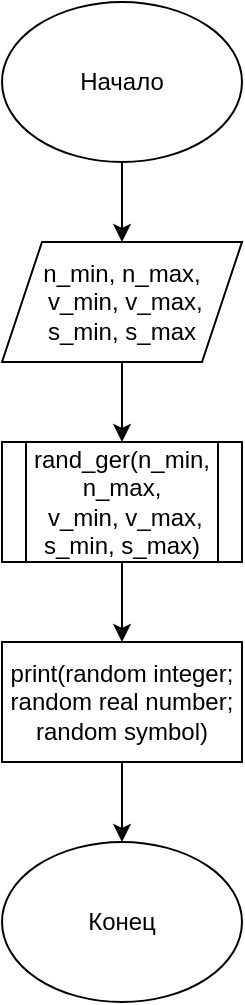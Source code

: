 <mxfile version="17.4.6" type="device"><diagram id="i1ZCI4qcHGublga_a2uk" name="Page-1"><mxGraphModel dx="1422" dy="762" grid="1" gridSize="10" guides="1" tooltips="1" connect="1" arrows="1" fold="1" page="1" pageScale="1" pageWidth="827" pageHeight="1169" math="0" shadow="0"><root><mxCell id="0"/><mxCell id="1" parent="0"/><mxCell id="CnjER9jLlMwCyxpRVH8N-3" value="" style="edgeStyle=orthogonalEdgeStyle;rounded=0;orthogonalLoop=1;jettySize=auto;html=1;" edge="1" parent="1" source="CnjER9jLlMwCyxpRVH8N-1" target="CnjER9jLlMwCyxpRVH8N-2"><mxGeometry relative="1" as="geometry"/></mxCell><mxCell id="CnjER9jLlMwCyxpRVH8N-1" value="Начало" style="ellipse;whiteSpace=wrap;html=1;" vertex="1" parent="1"><mxGeometry x="354" width="120" height="80" as="geometry"/></mxCell><mxCell id="CnjER9jLlMwCyxpRVH8N-5" value="" style="edgeStyle=orthogonalEdgeStyle;rounded=0;orthogonalLoop=1;jettySize=auto;html=1;" edge="1" parent="1" source="CnjER9jLlMwCyxpRVH8N-2" target="CnjER9jLlMwCyxpRVH8N-4"><mxGeometry relative="1" as="geometry"/></mxCell><mxCell id="CnjER9jLlMwCyxpRVH8N-2" value="n_min, n_max,&lt;br&gt;&amp;nbsp;v_min, v_max, &lt;br&gt;s_min, s_max" style="shape=parallelogram;perimeter=parallelogramPerimeter;whiteSpace=wrap;html=1;fixedSize=1;" vertex="1" parent="1"><mxGeometry x="354" y="120" width="120" height="60" as="geometry"/></mxCell><mxCell id="CnjER9jLlMwCyxpRVH8N-7" value="" style="edgeStyle=orthogonalEdgeStyle;rounded=0;orthogonalLoop=1;jettySize=auto;html=1;" edge="1" parent="1" source="CnjER9jLlMwCyxpRVH8N-4" target="CnjER9jLlMwCyxpRVH8N-6"><mxGeometry relative="1" as="geometry"/></mxCell><mxCell id="CnjER9jLlMwCyxpRVH8N-4" value="rand_ger(n_min, n_max,&lt;br&gt;&amp;nbsp;v_min, v_max,&lt;br&gt;s_min, s_max)" style="shape=process;whiteSpace=wrap;html=1;backgroundOutline=1;" vertex="1" parent="1"><mxGeometry x="354" y="220" width="120" height="60" as="geometry"/></mxCell><mxCell id="CnjER9jLlMwCyxpRVH8N-10" value="" style="edgeStyle=orthogonalEdgeStyle;rounded=0;orthogonalLoop=1;jettySize=auto;html=1;" edge="1" parent="1" source="CnjER9jLlMwCyxpRVH8N-6" target="CnjER9jLlMwCyxpRVH8N-9"><mxGeometry relative="1" as="geometry"/></mxCell><mxCell id="CnjER9jLlMwCyxpRVH8N-6" value="print(random integer; random real number; random symbol)" style="rounded=0;whiteSpace=wrap;html=1;" vertex="1" parent="1"><mxGeometry x="354" y="320" width="120" height="60" as="geometry"/></mxCell><mxCell id="CnjER9jLlMwCyxpRVH8N-9" value="Конец" style="ellipse;whiteSpace=wrap;html=1;" vertex="1" parent="1"><mxGeometry x="354" y="420" width="120" height="80" as="geometry"/></mxCell></root></mxGraphModel></diagram></mxfile>